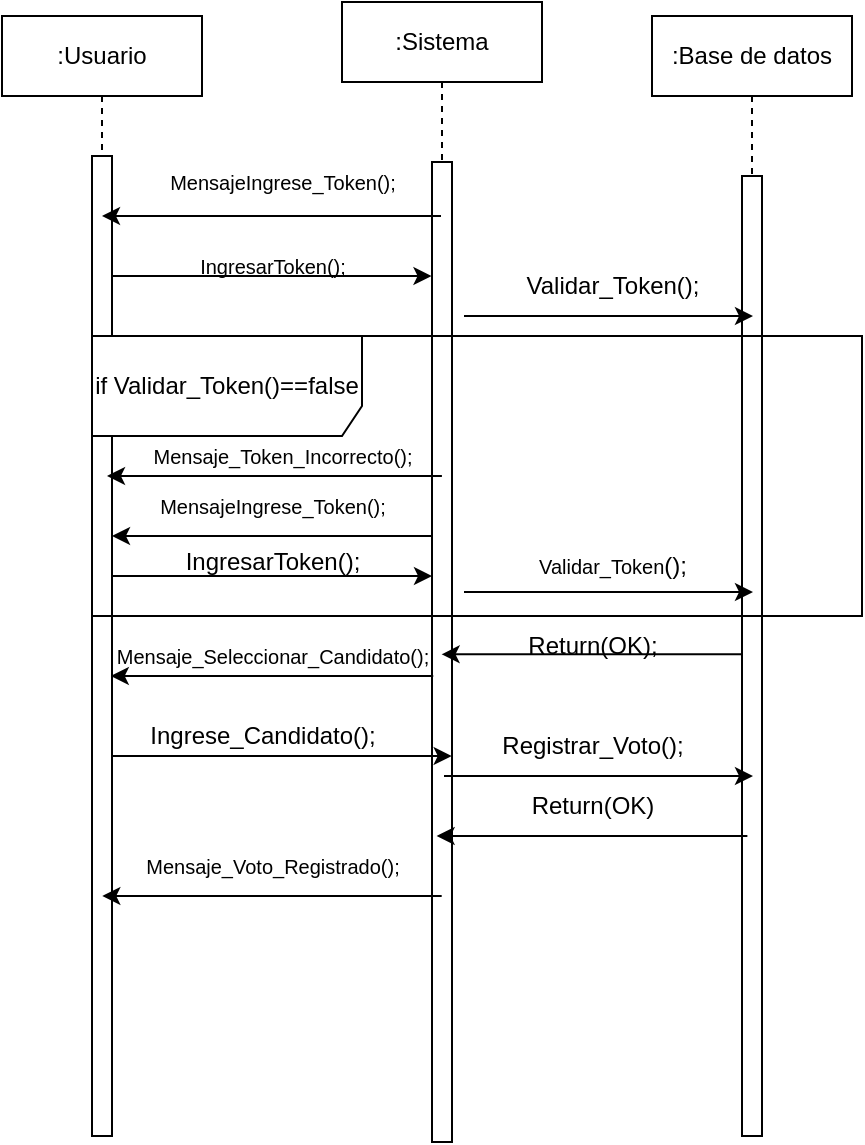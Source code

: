 <mxfile version="21.8.2" type="google">
  <diagram name="Page-1" id="2YBvvXClWsGukQMizWep">
    <mxGraphModel grid="1" page="1" gridSize="10" guides="1" tooltips="1" connect="1" arrows="1" fold="1" pageScale="1" pageWidth="850" pageHeight="1100" math="0" shadow="0">
      <root>
        <mxCell id="0" />
        <mxCell id="1" parent="0" />
        <mxCell id="aM9ryv3xv72pqoxQDRHE-1" value=":Usuario" style="shape=umlLifeline;perimeter=lifelinePerimeter;whiteSpace=wrap;html=1;container=0;dropTarget=0;collapsible=0;recursiveResize=0;outlineConnect=0;portConstraint=eastwest;newEdgeStyle={&quot;edgeStyle&quot;:&quot;elbowEdgeStyle&quot;,&quot;elbow&quot;:&quot;vertical&quot;,&quot;curved&quot;:0,&quot;rounded&quot;:0};" vertex="1" parent="1">
          <mxGeometry x="50" y="40" width="100" height="560" as="geometry" />
        </mxCell>
        <mxCell id="aM9ryv3xv72pqoxQDRHE-2" value="" style="html=1;points=[];perimeter=orthogonalPerimeter;outlineConnect=0;targetShapes=umlLifeline;portConstraint=eastwest;newEdgeStyle={&quot;edgeStyle&quot;:&quot;elbowEdgeStyle&quot;,&quot;elbow&quot;:&quot;vertical&quot;,&quot;curved&quot;:0,&quot;rounded&quot;:0};" vertex="1" parent="aM9ryv3xv72pqoxQDRHE-1">
          <mxGeometry x="45" y="70" width="10" height="490" as="geometry" />
        </mxCell>
        <mxCell id="aM9ryv3xv72pqoxQDRHE-5" value=":Sistema" style="shape=umlLifeline;perimeter=lifelinePerimeter;whiteSpace=wrap;html=1;container=0;dropTarget=0;collapsible=0;recursiveResize=0;outlineConnect=0;portConstraint=eastwest;newEdgeStyle={&quot;edgeStyle&quot;:&quot;elbowEdgeStyle&quot;,&quot;elbow&quot;:&quot;vertical&quot;,&quot;curved&quot;:0,&quot;rounded&quot;:0};" vertex="1" parent="1">
          <mxGeometry x="220" y="33" width="100" height="570" as="geometry" />
        </mxCell>
        <mxCell id="aM9ryv3xv72pqoxQDRHE-6" value="" style="html=1;points=[];perimeter=orthogonalPerimeter;outlineConnect=0;targetShapes=umlLifeline;portConstraint=eastwest;newEdgeStyle={&quot;edgeStyle&quot;:&quot;elbowEdgeStyle&quot;,&quot;elbow&quot;:&quot;vertical&quot;,&quot;curved&quot;:0,&quot;rounded&quot;:0};" vertex="1" parent="aM9ryv3xv72pqoxQDRHE-5">
          <mxGeometry x="45" y="80" width="10" height="490" as="geometry" />
        </mxCell>
        <mxCell id="BNHw7AEYcydwpRrHN42A-1" value=":Base de datos" style="shape=umlLifeline;perimeter=lifelinePerimeter;whiteSpace=wrap;html=1;container=0;dropTarget=0;collapsible=0;recursiveResize=0;outlineConnect=0;portConstraint=eastwest;newEdgeStyle={&quot;edgeStyle&quot;:&quot;elbowEdgeStyle&quot;,&quot;elbow&quot;:&quot;vertical&quot;,&quot;curved&quot;:0,&quot;rounded&quot;:0};" vertex="1" parent="1">
          <mxGeometry x="375" y="40" width="100" height="560" as="geometry" />
        </mxCell>
        <mxCell id="BNHw7AEYcydwpRrHN42A-2" value="" style="html=1;points=[];perimeter=orthogonalPerimeter;outlineConnect=0;targetShapes=umlLifeline;portConstraint=eastwest;newEdgeStyle={&quot;edgeStyle&quot;:&quot;elbowEdgeStyle&quot;,&quot;elbow&quot;:&quot;vertical&quot;,&quot;curved&quot;:0,&quot;rounded&quot;:0};" vertex="1" parent="BNHw7AEYcydwpRrHN42A-1">
          <mxGeometry x="45" y="80" width="10" height="480" as="geometry" />
        </mxCell>
        <mxCell id="BNHw7AEYcydwpRrHN42A-8" value="" style="endArrow=classic;html=1;rounded=0;" edge="1" parent="1" target="aM9ryv3xv72pqoxQDRHE-1">
          <mxGeometry width="50" height="50" relative="1" as="geometry">
            <mxPoint x="269.5" y="140" as="sourcePoint" />
            <mxPoint x="210" y="140" as="targetPoint" />
          </mxGeometry>
        </mxCell>
        <mxCell id="khGtBQmKXjCLMMluN2qJ-1" value="&lt;span style=&quot;font-size: 10px;&quot;&gt;MensajeIngrese_Token();&lt;/span&gt;" style="text;html=1;align=center;verticalAlign=middle;resizable=0;points=[];autosize=1;strokeColor=none;fillColor=none;" vertex="1" parent="1">
          <mxGeometry x="120" y="108" width="140" height="30" as="geometry" />
        </mxCell>
        <mxCell id="khGtBQmKXjCLMMluN2qJ-2" value="if Validar_Token()==false" style="shape=umlFrame;whiteSpace=wrap;html=1;pointerEvents=0;width=135;height=50;" vertex="1" parent="1">
          <mxGeometry x="95" y="200" width="385" height="140" as="geometry" />
        </mxCell>
        <mxCell id="khGtBQmKXjCLMMluN2qJ-6" value="&lt;font style=&quot;font-size: 10px;&quot;&gt;IngresarToken();&lt;/font&gt;" style="text;html=1;align=center;verticalAlign=middle;resizable=0;points=[];autosize=1;strokeColor=none;fillColor=none;" vertex="1" parent="1">
          <mxGeometry x="135" y="150" width="100" height="30" as="geometry" />
        </mxCell>
        <mxCell id="khGtBQmKXjCLMMluN2qJ-18" value="" style="endArrow=classic;html=1;rounded=0;" edge="1" parent="1">
          <mxGeometry width="50" height="50" relative="1" as="geometry">
            <mxPoint x="105.25" y="170" as="sourcePoint" />
            <mxPoint x="264.75" y="170" as="targetPoint" />
          </mxGeometry>
        </mxCell>
        <mxCell id="khGtBQmKXjCLMMluN2qJ-19" value="" style="endArrow=classic;html=1;rounded=0;" edge="1" parent="1">
          <mxGeometry width="50" height="50" relative="1" as="geometry">
            <mxPoint x="281" y="190" as="sourcePoint" />
            <mxPoint x="425.5" y="190" as="targetPoint" />
          </mxGeometry>
        </mxCell>
        <mxCell id="khGtBQmKXjCLMMluN2qJ-20" value="Validar_Token();" style="text;html=1;align=center;verticalAlign=middle;resizable=0;points=[];autosize=1;strokeColor=none;fillColor=none;" vertex="1" parent="1">
          <mxGeometry x="300" y="160" width="110" height="30" as="geometry" />
        </mxCell>
        <mxCell id="khGtBQmKXjCLMMluN2qJ-21" value="" style="endArrow=classic;html=1;rounded=0;" edge="1" parent="1">
          <mxGeometry width="50" height="50" relative="1" as="geometry">
            <mxPoint x="420.19" y="359.17" as="sourcePoint" />
            <mxPoint x="269.81" y="359.17" as="targetPoint" />
          </mxGeometry>
        </mxCell>
        <mxCell id="khGtBQmKXjCLMMluN2qJ-22" value="Return(OK);" style="text;html=1;align=center;verticalAlign=middle;resizable=0;points=[];autosize=1;strokeColor=none;fillColor=none;" vertex="1" parent="1">
          <mxGeometry x="300" y="340" width="90" height="30" as="geometry" />
        </mxCell>
        <mxCell id="khGtBQmKXjCLMMluN2qJ-25" value="" style="endArrow=classic;html=1;rounded=0;entryX=0.047;entryY=1.001;entryDx=0;entryDy=0;entryPerimeter=0;" edge="1" parent="1">
          <mxGeometry width="50" height="50" relative="1" as="geometry">
            <mxPoint x="265.62" y="370.0" as="sourcePoint" />
            <mxPoint x="104.39" y="370.0" as="targetPoint" />
          </mxGeometry>
        </mxCell>
        <mxCell id="khGtBQmKXjCLMMluN2qJ-26" value="&lt;font style=&quot;font-size: 10px;&quot;&gt;Mensaje_Seleccionar_Candidato();&lt;/font&gt;" style="text;html=1;align=center;verticalAlign=middle;resizable=0;points=[];autosize=1;strokeColor=none;fillColor=none;" vertex="1" parent="1">
          <mxGeometry x="95" y="345" width="180" height="30" as="geometry" />
        </mxCell>
        <mxCell id="khGtBQmKXjCLMMluN2qJ-29" value="" style="endArrow=classic;html=1;rounded=0;" edge="1" parent="1">
          <mxGeometry width="50" height="50" relative="1" as="geometry">
            <mxPoint x="105.15" y="410.0" as="sourcePoint" />
            <mxPoint x="274.84" y="410.0" as="targetPoint" />
          </mxGeometry>
        </mxCell>
        <mxCell id="khGtBQmKXjCLMMluN2qJ-30" value="Ingrese_Candidato();" style="text;html=1;align=center;verticalAlign=middle;resizable=0;points=[];autosize=1;strokeColor=none;fillColor=none;" vertex="1" parent="1">
          <mxGeometry x="110" y="385" width="140" height="30" as="geometry" />
        </mxCell>
        <mxCell id="khGtBQmKXjCLMMluN2qJ-31" value="" style="endArrow=classic;html=1;rounded=0;" edge="1" parent="1">
          <mxGeometry width="50" height="50" relative="1" as="geometry">
            <mxPoint x="271" y="420" as="sourcePoint" />
            <mxPoint x="425.5" y="420.0" as="targetPoint" />
            <Array as="points">
              <mxPoint x="341" y="420" />
            </Array>
          </mxGeometry>
        </mxCell>
        <mxCell id="khGtBQmKXjCLMMluN2qJ-32" value="Registrar_Voto();" style="text;html=1;align=center;verticalAlign=middle;resizable=0;points=[];autosize=1;strokeColor=none;fillColor=none;" vertex="1" parent="1">
          <mxGeometry x="290" y="390" width="110" height="30" as="geometry" />
        </mxCell>
        <mxCell id="khGtBQmKXjCLMMluN2qJ-33" value="" style="endArrow=classic;html=1;rounded=0;" edge="1" parent="1">
          <mxGeometry width="50" height="50" relative="1" as="geometry">
            <mxPoint x="422.69" y="450" as="sourcePoint" />
            <mxPoint x="267.31" y="450.0" as="targetPoint" />
            <Array as="points">
              <mxPoint x="387.5" y="450" />
            </Array>
          </mxGeometry>
        </mxCell>
        <mxCell id="1vJbEC7eMpVlIRLg8ZBu-1" value="Return(OK)" style="text;html=1;align=center;verticalAlign=middle;resizable=0;points=[];autosize=1;strokeColor=none;fillColor=none;" vertex="1" parent="1">
          <mxGeometry x="305" y="420" width="80" height="30" as="geometry" />
        </mxCell>
        <mxCell id="1vJbEC7eMpVlIRLg8ZBu-2" value="" style="endArrow=classic;html=1;rounded=0;" edge="1" parent="1">
          <mxGeometry width="50" height="50" relative="1" as="geometry">
            <mxPoint x="269.84" y="480.0" as="sourcePoint" />
            <mxPoint x="100.15" y="480.0" as="targetPoint" />
            <Array as="points">
              <mxPoint x="220.34" y="480" />
            </Array>
          </mxGeometry>
        </mxCell>
        <mxCell id="1vJbEC7eMpVlIRLg8ZBu-3" value="&lt;font style=&quot;font-size: 10px;&quot;&gt;Mensaje_Voto_Registrado();&lt;/font&gt;" style="text;html=1;align=center;verticalAlign=middle;resizable=0;points=[];autosize=1;strokeColor=none;fillColor=none;" vertex="1" parent="1">
          <mxGeometry x="110" y="450" width="150" height="30" as="geometry" />
        </mxCell>
        <mxCell id="1vJbEC7eMpVlIRLg8ZBu-5" value="" style="endArrow=classic;html=1;rounded=0;exitX=1.033;exitY=0.833;exitDx=0;exitDy=0;exitPerimeter=0;" edge="1" parent="1" source="1vJbEC7eMpVlIRLg8ZBu-7">
          <mxGeometry width="50" height="50" relative="1" as="geometry">
            <mxPoint x="277.5" y="270" as="sourcePoint" />
            <mxPoint x="102.5" y="270.0" as="targetPoint" />
          </mxGeometry>
        </mxCell>
        <mxCell id="1vJbEC7eMpVlIRLg8ZBu-7" value="&lt;font style=&quot;font-size: 10px;&quot;&gt;Mensaje_Token_Incorrecto();&lt;/font&gt;" style="text;html=1;align=center;verticalAlign=middle;resizable=0;points=[];autosize=1;strokeColor=none;fillColor=none;" vertex="1" parent="1">
          <mxGeometry x="115" y="245" width="150" height="30" as="geometry" />
        </mxCell>
        <mxCell id="1vJbEC7eMpVlIRLg8ZBu-8" value="" style="endArrow=classic;html=1;rounded=0;" edge="1" parent="1" source="aM9ryv3xv72pqoxQDRHE-6">
          <mxGeometry width="50" height="50" relative="1" as="geometry">
            <mxPoint x="255" y="300" as="sourcePoint" />
            <mxPoint x="105" y="300" as="targetPoint" />
            <Array as="points">
              <mxPoint x="154.61" y="300" />
            </Array>
          </mxGeometry>
        </mxCell>
        <mxCell id="1vJbEC7eMpVlIRLg8ZBu-9" value="&lt;font style=&quot;font-size: 10px;&quot;&gt;MensajeIngrese_Token();&lt;/font&gt;" style="text;html=1;align=center;verticalAlign=middle;resizable=0;points=[];autosize=1;strokeColor=none;fillColor=none;" vertex="1" parent="1">
          <mxGeometry x="115" y="270" width="140" height="30" as="geometry" />
        </mxCell>
        <mxCell id="1vJbEC7eMpVlIRLg8ZBu-10" value="" style="endArrow=classic;html=1;rounded=0;" edge="1" parent="1" target="aM9ryv3xv72pqoxQDRHE-6">
          <mxGeometry width="50" height="50" relative="1" as="geometry">
            <mxPoint x="105.5" y="320" as="sourcePoint" />
            <mxPoint x="265.0" y="320" as="targetPoint" />
          </mxGeometry>
        </mxCell>
        <mxCell id="1vJbEC7eMpVlIRLg8ZBu-12" value="IngresarToken();" style="text;html=1;align=center;verticalAlign=middle;resizable=0;points=[];autosize=1;strokeColor=none;fillColor=none;" vertex="1" parent="1">
          <mxGeometry x="130" y="298" width="110" height="30" as="geometry" />
        </mxCell>
        <mxCell id="1vJbEC7eMpVlIRLg8ZBu-16" value="" style="endArrow=classic;html=1;rounded=0;" edge="1" parent="1">
          <mxGeometry width="50" height="50" relative="1" as="geometry">
            <mxPoint x="281" y="328" as="sourcePoint" />
            <mxPoint x="425.5" y="328" as="targetPoint" />
          </mxGeometry>
        </mxCell>
        <mxCell id="1vJbEC7eMpVlIRLg8ZBu-17" value="&lt;font style=&quot;font-size: 10px;&quot;&gt;Validar_Token&lt;/font&gt;();" style="text;html=1;align=center;verticalAlign=middle;resizable=0;points=[];autosize=1;strokeColor=none;fillColor=none;" vertex="1" parent="1">
          <mxGeometry x="305" y="300" width="100" height="30" as="geometry" />
        </mxCell>
      </root>
    </mxGraphModel>
  </diagram>
</mxfile>
